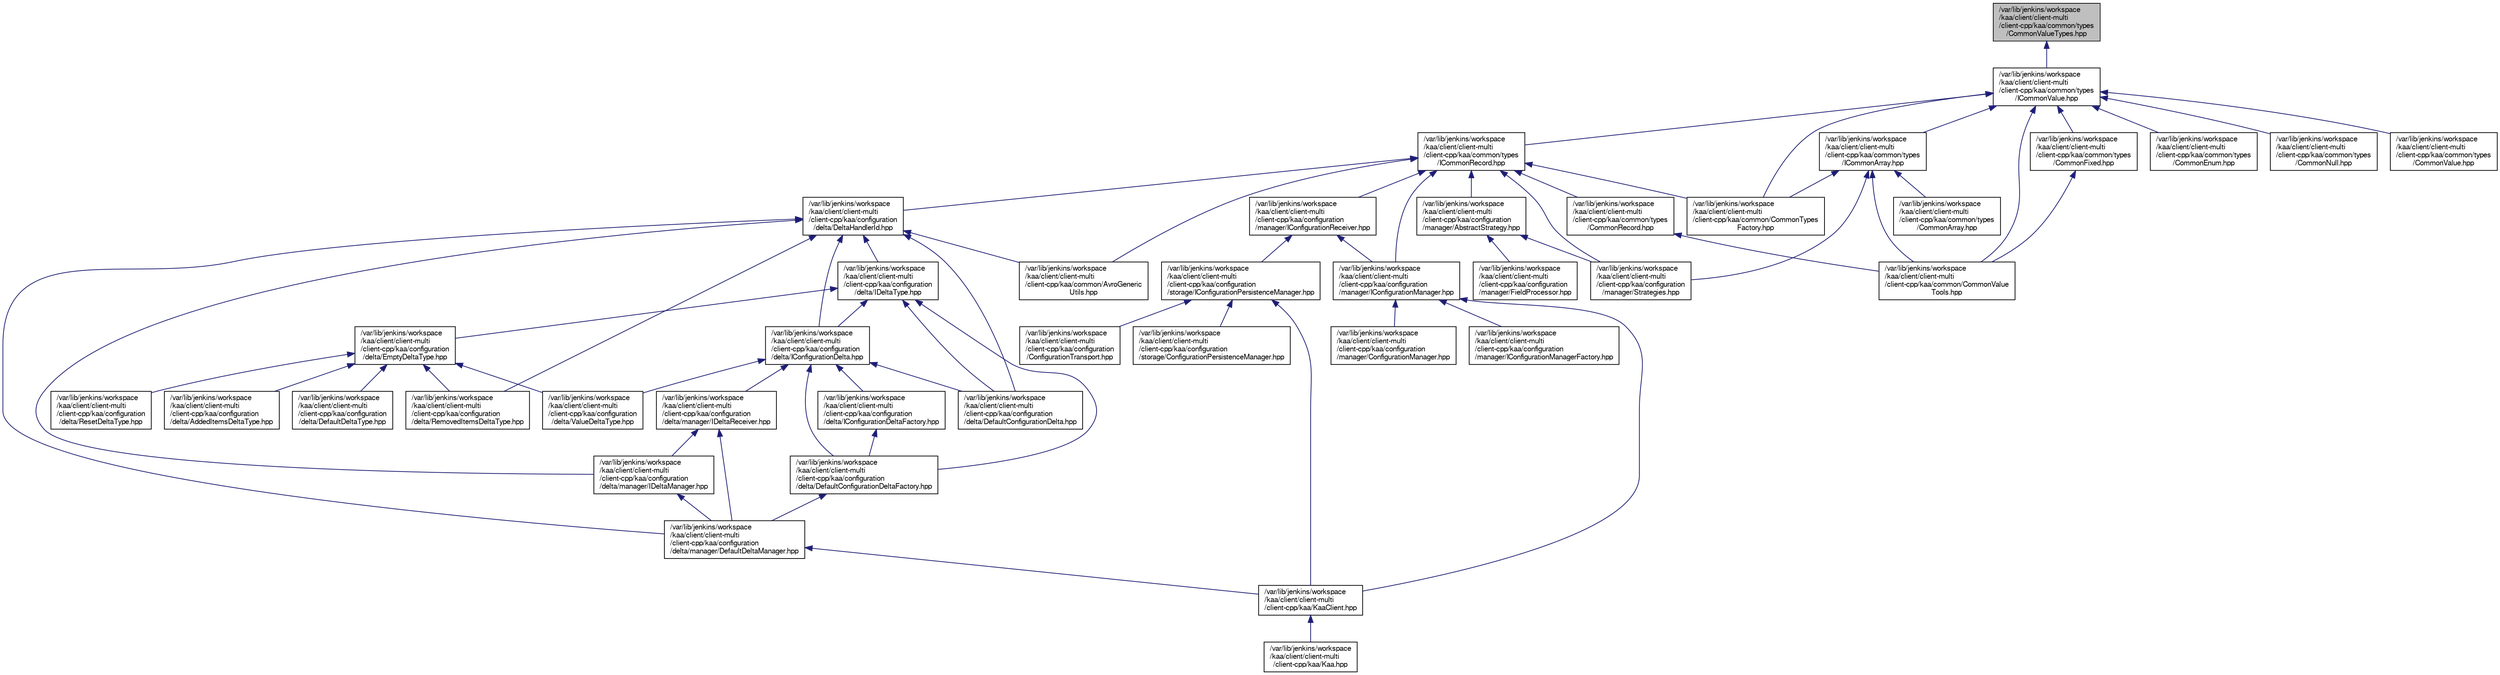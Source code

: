 digraph "/var/lib/jenkins/workspace/kaa/client/client-multi/client-cpp/kaa/common/types/CommonValueTypes.hpp"
{
  bgcolor="transparent";
  edge [fontname="FreeSans",fontsize="10",labelfontname="FreeSans",labelfontsize="10"];
  node [fontname="FreeSans",fontsize="10",shape=record];
  Node1 [label="/var/lib/jenkins/workspace\l/kaa/client/client-multi\l/client-cpp/kaa/common/types\l/CommonValueTypes.hpp",height=0.2,width=0.4,color="black", fillcolor="grey75", style="filled" fontcolor="black"];
  Node1 -> Node2 [dir="back",color="midnightblue",fontsize="10",style="solid",fontname="FreeSans"];
  Node2 [label="/var/lib/jenkins/workspace\l/kaa/client/client-multi\l/client-cpp/kaa/common/types\l/ICommonValue.hpp",height=0.2,width=0.4,color="black",URL="$ICommonValue_8hpp.html"];
  Node2 -> Node3 [dir="back",color="midnightblue",fontsize="10",style="solid",fontname="FreeSans"];
  Node3 [label="/var/lib/jenkins/workspace\l/kaa/client/client-multi\l/client-cpp/kaa/common/types\l/ICommonRecord.hpp",height=0.2,width=0.4,color="black",URL="$ICommonRecord_8hpp.html"];
  Node3 -> Node4 [dir="back",color="midnightblue",fontsize="10",style="solid",fontname="FreeSans"];
  Node4 [label="/var/lib/jenkins/workspace\l/kaa/client/client-multi\l/client-cpp/kaa/common/AvroGeneric\lUtils.hpp",height=0.2,width=0.4,color="black",URL="$AvroGenericUtils_8hpp.html"];
  Node3 -> Node5 [dir="back",color="midnightblue",fontsize="10",style="solid",fontname="FreeSans"];
  Node5 [label="/var/lib/jenkins/workspace\l/kaa/client/client-multi\l/client-cpp/kaa/configuration\l/delta/DeltaHandlerId.hpp",height=0.2,width=0.4,color="black",URL="$DeltaHandlerId_8hpp.html"];
  Node5 -> Node4 [dir="back",color="midnightblue",fontsize="10",style="solid",fontname="FreeSans"];
  Node5 -> Node6 [dir="back",color="midnightblue",fontsize="10",style="solid",fontname="FreeSans"];
  Node6 [label="/var/lib/jenkins/workspace\l/kaa/client/client-multi\l/client-cpp/kaa/configuration\l/delta/IDeltaType.hpp",height=0.2,width=0.4,color="black",URL="$IDeltaType_8hpp.html"];
  Node6 -> Node7 [dir="back",color="midnightblue",fontsize="10",style="solid",fontname="FreeSans"];
  Node7 [label="/var/lib/jenkins/workspace\l/kaa/client/client-multi\l/client-cpp/kaa/configuration\l/delta/EmptyDeltaType.hpp",height=0.2,width=0.4,color="black",URL="$EmptyDeltaType_8hpp.html"];
  Node7 -> Node8 [dir="back",color="midnightblue",fontsize="10",style="solid",fontname="FreeSans"];
  Node8 [label="/var/lib/jenkins/workspace\l/kaa/client/client-multi\l/client-cpp/kaa/configuration\l/delta/AddedItemsDeltaType.hpp",height=0.2,width=0.4,color="black",URL="$AddedItemsDeltaType_8hpp.html"];
  Node7 -> Node9 [dir="back",color="midnightblue",fontsize="10",style="solid",fontname="FreeSans"];
  Node9 [label="/var/lib/jenkins/workspace\l/kaa/client/client-multi\l/client-cpp/kaa/configuration\l/delta/DefaultDeltaType.hpp",height=0.2,width=0.4,color="black",URL="$DefaultDeltaType_8hpp.html"];
  Node7 -> Node10 [dir="back",color="midnightblue",fontsize="10",style="solid",fontname="FreeSans"];
  Node10 [label="/var/lib/jenkins/workspace\l/kaa/client/client-multi\l/client-cpp/kaa/configuration\l/delta/RemovedItemsDeltaType.hpp",height=0.2,width=0.4,color="black",URL="$RemovedItemsDeltaType_8hpp.html"];
  Node7 -> Node11 [dir="back",color="midnightblue",fontsize="10",style="solid",fontname="FreeSans"];
  Node11 [label="/var/lib/jenkins/workspace\l/kaa/client/client-multi\l/client-cpp/kaa/configuration\l/delta/ResetDeltaType.hpp",height=0.2,width=0.4,color="black",URL="$ResetDeltaType_8hpp.html"];
  Node7 -> Node12 [dir="back",color="midnightblue",fontsize="10",style="solid",fontname="FreeSans"];
  Node12 [label="/var/lib/jenkins/workspace\l/kaa/client/client-multi\l/client-cpp/kaa/configuration\l/delta/ValueDeltaType.hpp",height=0.2,width=0.4,color="black",URL="$ValueDeltaType_8hpp.html"];
  Node6 -> Node13 [dir="back",color="midnightblue",fontsize="10",style="solid",fontname="FreeSans"];
  Node13 [label="/var/lib/jenkins/workspace\l/kaa/client/client-multi\l/client-cpp/kaa/configuration\l/delta/DefaultConfigurationDelta.hpp",height=0.2,width=0.4,color="black",URL="$DefaultConfigurationDelta_8hpp.html"];
  Node6 -> Node14 [dir="back",color="midnightblue",fontsize="10",style="solid",fontname="FreeSans"];
  Node14 [label="/var/lib/jenkins/workspace\l/kaa/client/client-multi\l/client-cpp/kaa/configuration\l/delta/IConfigurationDelta.hpp",height=0.2,width=0.4,color="black",URL="$IConfigurationDelta_8hpp.html"];
  Node14 -> Node13 [dir="back",color="midnightblue",fontsize="10",style="solid",fontname="FreeSans"];
  Node14 -> Node15 [dir="back",color="midnightblue",fontsize="10",style="solid",fontname="FreeSans"];
  Node15 [label="/var/lib/jenkins/workspace\l/kaa/client/client-multi\l/client-cpp/kaa/configuration\l/delta/DefaultConfigurationDeltaFactory.hpp",height=0.2,width=0.4,color="black",URL="$DefaultConfigurationDeltaFactory_8hpp.html"];
  Node15 -> Node16 [dir="back",color="midnightblue",fontsize="10",style="solid",fontname="FreeSans"];
  Node16 [label="/var/lib/jenkins/workspace\l/kaa/client/client-multi\l/client-cpp/kaa/configuration\l/delta/manager/DefaultDeltaManager.hpp",height=0.2,width=0.4,color="black",URL="$DefaultDeltaManager_8hpp.html"];
  Node16 -> Node17 [dir="back",color="midnightblue",fontsize="10",style="solid",fontname="FreeSans"];
  Node17 [label="/var/lib/jenkins/workspace\l/kaa/client/client-multi\l/client-cpp/kaa/KaaClient.hpp",height=0.2,width=0.4,color="black",URL="$KaaClient_8hpp.html"];
  Node17 -> Node18 [dir="back",color="midnightblue",fontsize="10",style="solid",fontname="FreeSans"];
  Node18 [label="/var/lib/jenkins/workspace\l/kaa/client/client-multi\l/client-cpp/kaa/Kaa.hpp",height=0.2,width=0.4,color="black",URL="$Kaa_8hpp.html"];
  Node14 -> Node19 [dir="back",color="midnightblue",fontsize="10",style="solid",fontname="FreeSans"];
  Node19 [label="/var/lib/jenkins/workspace\l/kaa/client/client-multi\l/client-cpp/kaa/configuration\l/delta/IConfigurationDeltaFactory.hpp",height=0.2,width=0.4,color="black",URL="$IConfigurationDeltaFactory_8hpp.html"];
  Node19 -> Node15 [dir="back",color="midnightblue",fontsize="10",style="solid",fontname="FreeSans"];
  Node14 -> Node20 [dir="back",color="midnightblue",fontsize="10",style="solid",fontname="FreeSans"];
  Node20 [label="/var/lib/jenkins/workspace\l/kaa/client/client-multi\l/client-cpp/kaa/configuration\l/delta/manager/IDeltaReceiver.hpp",height=0.2,width=0.4,color="black",URL="$IDeltaReceiver_8hpp.html"];
  Node20 -> Node16 [dir="back",color="midnightblue",fontsize="10",style="solid",fontname="FreeSans"];
  Node20 -> Node21 [dir="back",color="midnightblue",fontsize="10",style="solid",fontname="FreeSans"];
  Node21 [label="/var/lib/jenkins/workspace\l/kaa/client/client-multi\l/client-cpp/kaa/configuration\l/delta/manager/IDeltaManager.hpp",height=0.2,width=0.4,color="black",URL="$IDeltaManager_8hpp.html"];
  Node21 -> Node16 [dir="back",color="midnightblue",fontsize="10",style="solid",fontname="FreeSans"];
  Node14 -> Node12 [dir="back",color="midnightblue",fontsize="10",style="solid",fontname="FreeSans"];
  Node6 -> Node15 [dir="back",color="midnightblue",fontsize="10",style="solid",fontname="FreeSans"];
  Node5 -> Node14 [dir="back",color="midnightblue",fontsize="10",style="solid",fontname="FreeSans"];
  Node5 -> Node13 [dir="back",color="midnightblue",fontsize="10",style="solid",fontname="FreeSans"];
  Node5 -> Node16 [dir="back",color="midnightblue",fontsize="10",style="solid",fontname="FreeSans"];
  Node5 -> Node21 [dir="back",color="midnightblue",fontsize="10",style="solid",fontname="FreeSans"];
  Node5 -> Node10 [dir="back",color="midnightblue",fontsize="10",style="solid",fontname="FreeSans"];
  Node3 -> Node22 [dir="back",color="midnightblue",fontsize="10",style="solid",fontname="FreeSans"];
  Node22 [label="/var/lib/jenkins/workspace\l/kaa/client/client-multi\l/client-cpp/kaa/common/CommonTypes\lFactory.hpp",height=0.2,width=0.4,color="black",URL="$CommonTypesFactory_8hpp.html"];
  Node3 -> Node23 [dir="back",color="midnightblue",fontsize="10",style="solid",fontname="FreeSans"];
  Node23 [label="/var/lib/jenkins/workspace\l/kaa/client/client-multi\l/client-cpp/kaa/common/types\l/CommonRecord.hpp",height=0.2,width=0.4,color="black",URL="$CommonRecord_8hpp.html"];
  Node23 -> Node24 [dir="back",color="midnightblue",fontsize="10",style="solid",fontname="FreeSans"];
  Node24 [label="/var/lib/jenkins/workspace\l/kaa/client/client-multi\l/client-cpp/kaa/common/CommonValue\lTools.hpp",height=0.2,width=0.4,color="black",URL="$CommonValueTools_8hpp.html"];
  Node3 -> Node25 [dir="back",color="midnightblue",fontsize="10",style="solid",fontname="FreeSans"];
  Node25 [label="/var/lib/jenkins/workspace\l/kaa/client/client-multi\l/client-cpp/kaa/configuration\l/manager/IConfigurationReceiver.hpp",height=0.2,width=0.4,color="black",URL="$IConfigurationReceiver_8hpp.html"];
  Node25 -> Node26 [dir="back",color="midnightblue",fontsize="10",style="solid",fontname="FreeSans"];
  Node26 [label="/var/lib/jenkins/workspace\l/kaa/client/client-multi\l/client-cpp/kaa/configuration\l/storage/IConfigurationPersistenceManager.hpp",height=0.2,width=0.4,color="black",URL="$IConfigurationPersistenceManager_8hpp.html"];
  Node26 -> Node27 [dir="back",color="midnightblue",fontsize="10",style="solid",fontname="FreeSans"];
  Node27 [label="/var/lib/jenkins/workspace\l/kaa/client/client-multi\l/client-cpp/kaa/configuration\l/ConfigurationTransport.hpp",height=0.2,width=0.4,color="black",URL="$ConfigurationTransport_8hpp.html"];
  Node26 -> Node28 [dir="back",color="midnightblue",fontsize="10",style="solid",fontname="FreeSans"];
  Node28 [label="/var/lib/jenkins/workspace\l/kaa/client/client-multi\l/client-cpp/kaa/configuration\l/storage/ConfigurationPersistenceManager.hpp",height=0.2,width=0.4,color="black",URL="$ConfigurationPersistenceManager_8hpp.html"];
  Node26 -> Node17 [dir="back",color="midnightblue",fontsize="10",style="solid",fontname="FreeSans"];
  Node25 -> Node29 [dir="back",color="midnightblue",fontsize="10",style="solid",fontname="FreeSans"];
  Node29 [label="/var/lib/jenkins/workspace\l/kaa/client/client-multi\l/client-cpp/kaa/configuration\l/manager/IConfigurationManager.hpp",height=0.2,width=0.4,color="black",URL="$IConfigurationManager_8hpp.html"];
  Node29 -> Node30 [dir="back",color="midnightblue",fontsize="10",style="solid",fontname="FreeSans"];
  Node30 [label="/var/lib/jenkins/workspace\l/kaa/client/client-multi\l/client-cpp/kaa/configuration\l/manager/ConfigurationManager.hpp",height=0.2,width=0.4,color="black",URL="$ConfigurationManager_8hpp.html"];
  Node29 -> Node31 [dir="back",color="midnightblue",fontsize="10",style="solid",fontname="FreeSans"];
  Node31 [label="/var/lib/jenkins/workspace\l/kaa/client/client-multi\l/client-cpp/kaa/configuration\l/manager/IConfigurationManagerFactory.hpp",height=0.2,width=0.4,color="black",URL="$IConfigurationManagerFactory_8hpp.html"];
  Node29 -> Node17 [dir="back",color="midnightblue",fontsize="10",style="solid",fontname="FreeSans"];
  Node3 -> Node32 [dir="back",color="midnightblue",fontsize="10",style="solid",fontname="FreeSans"];
  Node32 [label="/var/lib/jenkins/workspace\l/kaa/client/client-multi\l/client-cpp/kaa/configuration\l/manager/AbstractStrategy.hpp",height=0.2,width=0.4,color="black",URL="$AbstractStrategy_8hpp.html"];
  Node32 -> Node33 [dir="back",color="midnightblue",fontsize="10",style="solid",fontname="FreeSans"];
  Node33 [label="/var/lib/jenkins/workspace\l/kaa/client/client-multi\l/client-cpp/kaa/configuration\l/manager/FieldProcessor.hpp",height=0.2,width=0.4,color="black",URL="$FieldProcessor_8hpp.html"];
  Node32 -> Node34 [dir="back",color="midnightblue",fontsize="10",style="solid",fontname="FreeSans"];
  Node34 [label="/var/lib/jenkins/workspace\l/kaa/client/client-multi\l/client-cpp/kaa/configuration\l/manager/Strategies.hpp",height=0.2,width=0.4,color="black",URL="$Strategies_8hpp.html"];
  Node3 -> Node29 [dir="back",color="midnightblue",fontsize="10",style="solid",fontname="FreeSans"];
  Node3 -> Node34 [dir="back",color="midnightblue",fontsize="10",style="solid",fontname="FreeSans"];
  Node2 -> Node22 [dir="back",color="midnightblue",fontsize="10",style="solid",fontname="FreeSans"];
  Node2 -> Node35 [dir="back",color="midnightblue",fontsize="10",style="solid",fontname="FreeSans"];
  Node35 [label="/var/lib/jenkins/workspace\l/kaa/client/client-multi\l/client-cpp/kaa/common/types\l/ICommonArray.hpp",height=0.2,width=0.4,color="black",URL="$ICommonArray_8hpp.html"];
  Node35 -> Node22 [dir="back",color="midnightblue",fontsize="10",style="solid",fontname="FreeSans"];
  Node35 -> Node24 [dir="back",color="midnightblue",fontsize="10",style="solid",fontname="FreeSans"];
  Node35 -> Node36 [dir="back",color="midnightblue",fontsize="10",style="solid",fontname="FreeSans"];
  Node36 [label="/var/lib/jenkins/workspace\l/kaa/client/client-multi\l/client-cpp/kaa/common/types\l/CommonArray.hpp",height=0.2,width=0.4,color="black",URL="$CommonArray_8hpp.html"];
  Node35 -> Node34 [dir="back",color="midnightblue",fontsize="10",style="solid",fontname="FreeSans"];
  Node2 -> Node24 [dir="back",color="midnightblue",fontsize="10",style="solid",fontname="FreeSans"];
  Node2 -> Node37 [dir="back",color="midnightblue",fontsize="10",style="solid",fontname="FreeSans"];
  Node37 [label="/var/lib/jenkins/workspace\l/kaa/client/client-multi\l/client-cpp/kaa/common/types\l/CommonFixed.hpp",height=0.2,width=0.4,color="black",URL="$CommonFixed_8hpp.html"];
  Node37 -> Node24 [dir="back",color="midnightblue",fontsize="10",style="solid",fontname="FreeSans"];
  Node2 -> Node38 [dir="back",color="midnightblue",fontsize="10",style="solid",fontname="FreeSans"];
  Node38 [label="/var/lib/jenkins/workspace\l/kaa/client/client-multi\l/client-cpp/kaa/common/types\l/CommonEnum.hpp",height=0.2,width=0.4,color="black",URL="$CommonEnum_8hpp.html"];
  Node2 -> Node39 [dir="back",color="midnightblue",fontsize="10",style="solid",fontname="FreeSans"];
  Node39 [label="/var/lib/jenkins/workspace\l/kaa/client/client-multi\l/client-cpp/kaa/common/types\l/CommonNull.hpp",height=0.2,width=0.4,color="black",URL="$CommonNull_8hpp.html"];
  Node2 -> Node40 [dir="back",color="midnightblue",fontsize="10",style="solid",fontname="FreeSans"];
  Node40 [label="/var/lib/jenkins/workspace\l/kaa/client/client-multi\l/client-cpp/kaa/common/types\l/CommonValue.hpp",height=0.2,width=0.4,color="black",URL="$CommonValue_8hpp.html"];
}
